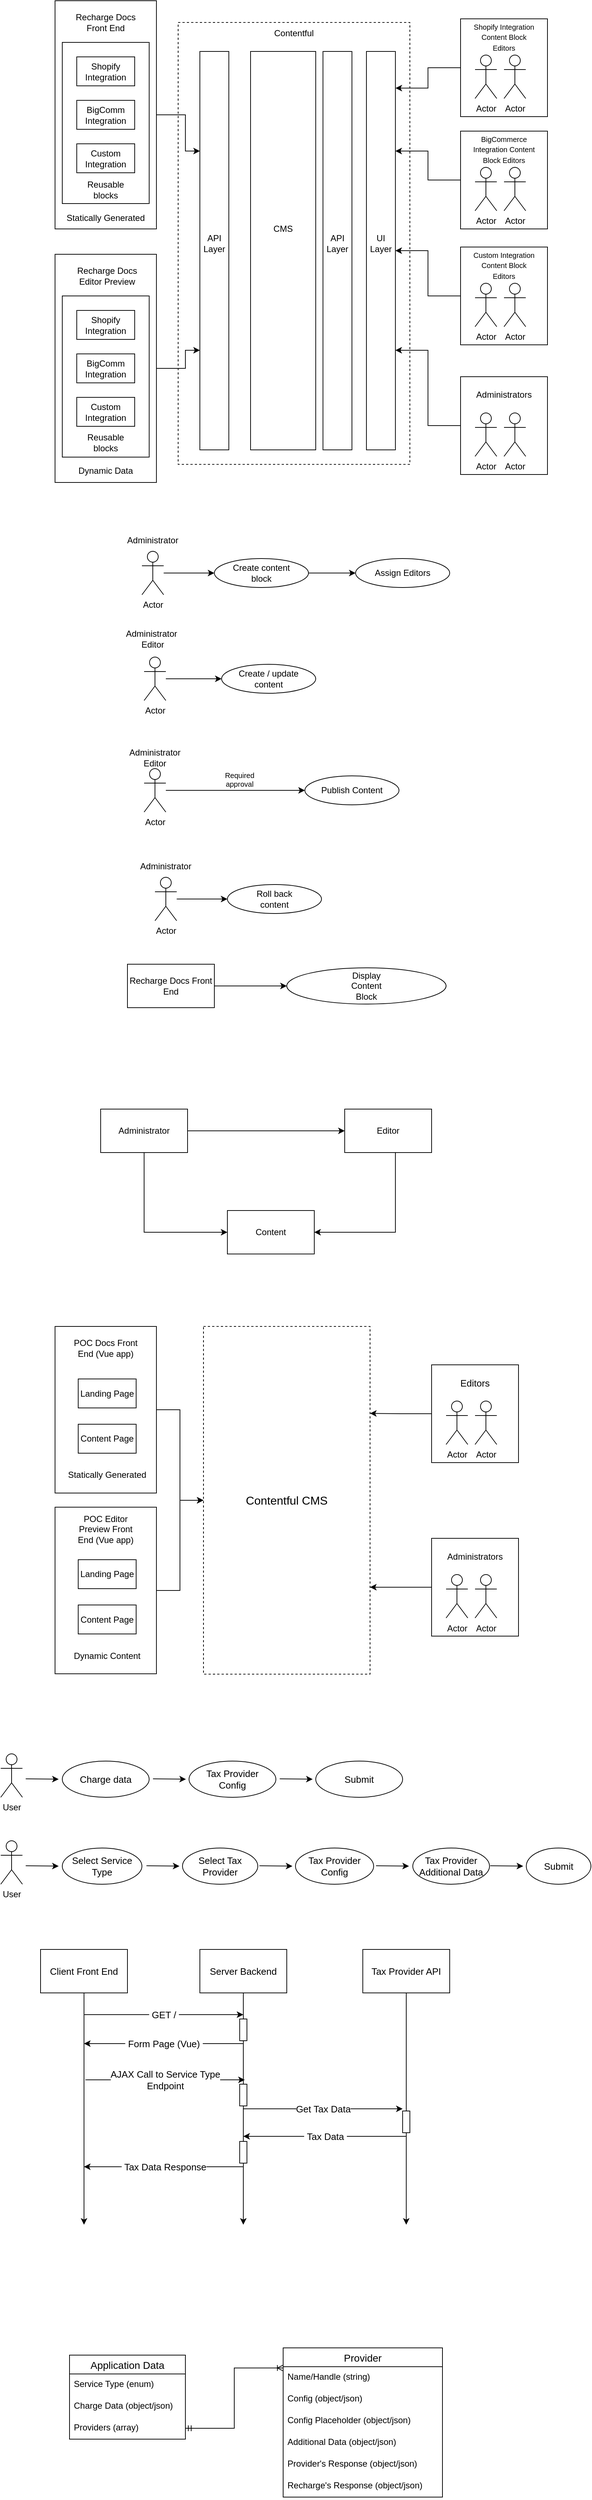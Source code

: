 <mxfile version="15.9.5" type="github">
  <diagram id="McnBqX_8OXEuc_d459IT" name="Page-1">
    <mxGraphModel dx="1232" dy="958" grid="1" gridSize="10" guides="1" tooltips="1" connect="1" arrows="1" fold="1" page="1" pageScale="1" pageWidth="850" pageHeight="1100" math="0" shadow="0">
      <root>
        <mxCell id="0" />
        <mxCell id="1" parent="0" />
        <mxCell id="9h9Ux4YRKQZeNhD9gGjw-2" value="" style="rounded=0;whiteSpace=wrap;html=1;dashed=1;" vertex="1" parent="1">
          <mxGeometry x="260" y="120" width="320" height="610" as="geometry" />
        </mxCell>
        <mxCell id="wLzdfKrcWUK0gIP68M67-1" value="" style="rounded=0;whiteSpace=wrap;html=1;direction=south;" parent="1" vertex="1">
          <mxGeometry x="360" y="160" width="90" height="550" as="geometry" />
        </mxCell>
        <mxCell id="wLzdfKrcWUK0gIP68M67-2" value="CMS" style="text;html=1;strokeColor=none;fillColor=none;align=center;verticalAlign=middle;whiteSpace=wrap;rounded=0;" parent="1" vertex="1">
          <mxGeometry x="375" y="390" width="60" height="30" as="geometry" />
        </mxCell>
        <mxCell id="wLzdfKrcWUK0gIP68M67-4" value="" style="rounded=0;whiteSpace=wrap;html=1;direction=south;" parent="1" vertex="1">
          <mxGeometry x="460" y="160" width="40" height="550" as="geometry" />
        </mxCell>
        <mxCell id="wLzdfKrcWUK0gIP68M67-5" value="" style="rounded=0;whiteSpace=wrap;html=1;direction=south;" parent="1" vertex="1">
          <mxGeometry x="520" y="160" width="40" height="550" as="geometry" />
        </mxCell>
        <mxCell id="wLzdfKrcWUK0gIP68M67-6" value="API&lt;br&gt;Layer" style="text;html=1;strokeColor=none;fillColor=none;align=center;verticalAlign=middle;whiteSpace=wrap;rounded=0;" parent="1" vertex="1">
          <mxGeometry x="450" y="410" width="60" height="30" as="geometry" />
        </mxCell>
        <mxCell id="wLzdfKrcWUK0gIP68M67-7" value="UI&lt;br&gt;Layer" style="text;html=1;strokeColor=none;fillColor=none;align=center;verticalAlign=middle;whiteSpace=wrap;rounded=0;" parent="1" vertex="1">
          <mxGeometry x="510" y="410" width="60" height="30" as="geometry" />
        </mxCell>
        <mxCell id="wLzdfKrcWUK0gIP68M67-63" style="edgeStyle=orthogonalEdgeStyle;rounded=0;orthogonalLoop=1;jettySize=auto;html=1;exitX=0;exitY=0.5;exitDx=0;exitDy=0;entryX=0.092;entryY=-0.005;entryDx=0;entryDy=0;entryPerimeter=0;" parent="1" source="wLzdfKrcWUK0gIP68M67-10" target="wLzdfKrcWUK0gIP68M67-5" edge="1">
          <mxGeometry relative="1" as="geometry">
            <mxPoint x="570" y="210" as="targetPoint" />
          </mxGeometry>
        </mxCell>
        <mxCell id="wLzdfKrcWUK0gIP68M67-10" value="" style="rounded=0;whiteSpace=wrap;html=1;" parent="1" vertex="1">
          <mxGeometry x="650" y="115" width="120" height="135" as="geometry" />
        </mxCell>
        <mxCell id="wLzdfKrcWUK0gIP68M67-11" value="&lt;font style=&quot;font-size: 10px&quot;&gt;Shopify Integration Content Block Editors&lt;/font&gt;" style="text;html=1;strokeColor=none;fillColor=none;align=center;verticalAlign=middle;whiteSpace=wrap;rounded=0;" parent="1" vertex="1">
          <mxGeometry x="665" y="125" width="90" height="30" as="geometry" />
        </mxCell>
        <mxCell id="wLzdfKrcWUK0gIP68M67-12" value="Actor" style="shape=umlActor;verticalLabelPosition=bottom;verticalAlign=top;html=1;outlineConnect=0;" parent="1" vertex="1">
          <mxGeometry x="670" y="165" width="30" height="60" as="geometry" />
        </mxCell>
        <mxCell id="wLzdfKrcWUK0gIP68M67-13" value="Actor" style="shape=umlActor;verticalLabelPosition=bottom;verticalAlign=top;html=1;outlineConnect=0;" parent="1" vertex="1">
          <mxGeometry x="710" y="165" width="30" height="60" as="geometry" />
        </mxCell>
        <mxCell id="wLzdfKrcWUK0gIP68M67-27" value="" style="rounded=0;whiteSpace=wrap;html=1;direction=south;" parent="1" vertex="1">
          <mxGeometry x="290" y="160" width="40" height="550" as="geometry" />
        </mxCell>
        <mxCell id="wLzdfKrcWUK0gIP68M67-28" value="API&lt;br&gt;Layer" style="text;html=1;strokeColor=none;fillColor=none;align=center;verticalAlign=middle;whiteSpace=wrap;rounded=0;" parent="1" vertex="1">
          <mxGeometry x="280" y="410" width="60" height="30" as="geometry" />
        </mxCell>
        <mxCell id="9h9Ux4YRKQZeNhD9gGjw-40" style="edgeStyle=orthogonalEdgeStyle;rounded=0;orthogonalLoop=1;jettySize=auto;html=1;entryX=0.25;entryY=1;entryDx=0;entryDy=0;" edge="1" parent="1" source="wLzdfKrcWUK0gIP68M67-29" target="wLzdfKrcWUK0gIP68M67-27">
          <mxGeometry relative="1" as="geometry">
            <Array as="points">
              <mxPoint x="270" y="248" />
              <mxPoint x="270" y="298" />
            </Array>
          </mxGeometry>
        </mxCell>
        <mxCell id="wLzdfKrcWUK0gIP68M67-29" value="" style="rounded=0;whiteSpace=wrap;html=1;" parent="1" vertex="1">
          <mxGeometry x="90" y="90" width="140" height="315" as="geometry" />
        </mxCell>
        <mxCell id="wLzdfKrcWUK0gIP68M67-41" value="Recharge Docs Front End" style="text;html=1;strokeColor=none;fillColor=none;align=center;verticalAlign=middle;whiteSpace=wrap;rounded=0;" parent="1" vertex="1">
          <mxGeometry x="110" y="105" width="100" height="30" as="geometry" />
        </mxCell>
        <mxCell id="wLzdfKrcWUK0gIP68M67-64" style="edgeStyle=orthogonalEdgeStyle;rounded=0;orthogonalLoop=1;jettySize=auto;html=1;exitX=0;exitY=0.5;exitDx=0;exitDy=0;entryX=0.25;entryY=0;entryDx=0;entryDy=0;" parent="1" source="wLzdfKrcWUK0gIP68M67-51" target="wLzdfKrcWUK0gIP68M67-5" edge="1">
          <mxGeometry relative="1" as="geometry" />
        </mxCell>
        <mxCell id="wLzdfKrcWUK0gIP68M67-51" value="" style="rounded=0;whiteSpace=wrap;html=1;" parent="1" vertex="1">
          <mxGeometry x="650" y="270" width="120" height="135" as="geometry" />
        </mxCell>
        <mxCell id="wLzdfKrcWUK0gIP68M67-52" value="&lt;font style=&quot;font-size: 10px&quot;&gt;BigCommerce Integration Content Block Editors&lt;/font&gt;" style="text;html=1;strokeColor=none;fillColor=none;align=center;verticalAlign=middle;whiteSpace=wrap;rounded=0;" parent="1" vertex="1">
          <mxGeometry x="665" y="280" width="90" height="30" as="geometry" />
        </mxCell>
        <mxCell id="wLzdfKrcWUK0gIP68M67-53" value="Actor" style="shape=umlActor;verticalLabelPosition=bottom;verticalAlign=top;html=1;outlineConnect=0;" parent="1" vertex="1">
          <mxGeometry x="670" y="320" width="30" height="60" as="geometry" />
        </mxCell>
        <mxCell id="wLzdfKrcWUK0gIP68M67-54" value="Actor" style="shape=umlActor;verticalLabelPosition=bottom;verticalAlign=top;html=1;outlineConnect=0;" parent="1" vertex="1">
          <mxGeometry x="710" y="320" width="30" height="60" as="geometry" />
        </mxCell>
        <mxCell id="wLzdfKrcWUK0gIP68M67-66" style="edgeStyle=orthogonalEdgeStyle;rounded=0;orthogonalLoop=1;jettySize=auto;html=1;" parent="1" source="wLzdfKrcWUK0gIP68M67-55" target="wLzdfKrcWUK0gIP68M67-5" edge="1">
          <mxGeometry relative="1" as="geometry" />
        </mxCell>
        <mxCell id="wLzdfKrcWUK0gIP68M67-55" value="" style="rounded=0;whiteSpace=wrap;html=1;" parent="1" vertex="1">
          <mxGeometry x="650" y="430" width="120" height="135" as="geometry" />
        </mxCell>
        <mxCell id="wLzdfKrcWUK0gIP68M67-56" value="&lt;font style=&quot;font-size: 10px&quot;&gt;Custom Integration Content Block Editors&lt;/font&gt;" style="text;html=1;strokeColor=none;fillColor=none;align=center;verticalAlign=middle;whiteSpace=wrap;rounded=0;" parent="1" vertex="1">
          <mxGeometry x="665" y="440" width="90" height="30" as="geometry" />
        </mxCell>
        <mxCell id="wLzdfKrcWUK0gIP68M67-57" value="Actor" style="shape=umlActor;verticalLabelPosition=bottom;verticalAlign=top;html=1;outlineConnect=0;" parent="1" vertex="1">
          <mxGeometry x="670" y="480" width="30" height="60" as="geometry" />
        </mxCell>
        <mxCell id="wLzdfKrcWUK0gIP68M67-58" value="Actor" style="shape=umlActor;verticalLabelPosition=bottom;verticalAlign=top;html=1;outlineConnect=0;" parent="1" vertex="1">
          <mxGeometry x="710" y="480" width="30" height="60" as="geometry" />
        </mxCell>
        <mxCell id="wLzdfKrcWUK0gIP68M67-67" style="edgeStyle=orthogonalEdgeStyle;rounded=0;orthogonalLoop=1;jettySize=auto;html=1;entryX=0.75;entryY=0;entryDx=0;entryDy=0;" parent="1" source="wLzdfKrcWUK0gIP68M67-59" target="wLzdfKrcWUK0gIP68M67-5" edge="1">
          <mxGeometry relative="1" as="geometry" />
        </mxCell>
        <mxCell id="wLzdfKrcWUK0gIP68M67-59" value="" style="rounded=0;whiteSpace=wrap;html=1;" parent="1" vertex="1">
          <mxGeometry x="650" y="609" width="120" height="135" as="geometry" />
        </mxCell>
        <mxCell id="wLzdfKrcWUK0gIP68M67-60" value="Administrators" style="text;html=1;strokeColor=none;fillColor=none;align=center;verticalAlign=middle;whiteSpace=wrap;rounded=0;" parent="1" vertex="1">
          <mxGeometry x="665" y="619" width="90" height="30" as="geometry" />
        </mxCell>
        <mxCell id="wLzdfKrcWUK0gIP68M67-61" value="Actor" style="shape=umlActor;verticalLabelPosition=bottom;verticalAlign=top;html=1;outlineConnect=0;" parent="1" vertex="1">
          <mxGeometry x="670" y="659" width="30" height="60" as="geometry" />
        </mxCell>
        <mxCell id="wLzdfKrcWUK0gIP68M67-62" value="Actor" style="shape=umlActor;verticalLabelPosition=bottom;verticalAlign=top;html=1;outlineConnect=0;" parent="1" vertex="1">
          <mxGeometry x="710" y="659" width="30" height="60" as="geometry" />
        </mxCell>
        <mxCell id="wLzdfKrcWUK0gIP68M67-79" value="" style="rounded=0;whiteSpace=wrap;html=1;" parent="1" vertex="1">
          <mxGeometry x="100" y="147.5" width="120" height="222.5" as="geometry" />
        </mxCell>
        <mxCell id="wLzdfKrcWUK0gIP68M67-80" value="Reusable blocks" style="text;html=1;strokeColor=none;fillColor=none;align=center;verticalAlign=middle;whiteSpace=wrap;rounded=0;" parent="1" vertex="1">
          <mxGeometry x="130" y="336" width="60" height="30" as="geometry" />
        </mxCell>
        <mxCell id="wLzdfKrcWUK0gIP68M67-81" value="" style="rounded=0;whiteSpace=wrap;html=1;" parent="1" vertex="1">
          <mxGeometry x="120" y="287.5" width="80" height="40" as="geometry" />
        </mxCell>
        <mxCell id="wLzdfKrcWUK0gIP68M67-82" value="Custom&lt;br&gt;Integration" style="text;html=1;strokeColor=none;fillColor=none;align=center;verticalAlign=middle;whiteSpace=wrap;rounded=0;" parent="1" vertex="1">
          <mxGeometry x="130" y="292.5" width="60" height="30" as="geometry" />
        </mxCell>
        <mxCell id="wLzdfKrcWUK0gIP68M67-83" value="" style="rounded=0;whiteSpace=wrap;html=1;" parent="1" vertex="1">
          <mxGeometry x="120" y="227.5" width="80" height="40" as="geometry" />
        </mxCell>
        <mxCell id="wLzdfKrcWUK0gIP68M67-84" value="BigComm&lt;br&gt;Integration" style="text;html=1;strokeColor=none;fillColor=none;align=center;verticalAlign=middle;whiteSpace=wrap;rounded=0;" parent="1" vertex="1">
          <mxGeometry x="130" y="232.5" width="60" height="30" as="geometry" />
        </mxCell>
        <mxCell id="wLzdfKrcWUK0gIP68M67-85" value="" style="rounded=0;whiteSpace=wrap;html=1;" parent="1" vertex="1">
          <mxGeometry x="120" y="167.5" width="80" height="40" as="geometry" />
        </mxCell>
        <mxCell id="wLzdfKrcWUK0gIP68M67-86" value="Shopify Integration" style="text;html=1;strokeColor=none;fillColor=none;align=center;verticalAlign=middle;whiteSpace=wrap;rounded=0;" parent="1" vertex="1">
          <mxGeometry x="130" y="172.5" width="60" height="30" as="geometry" />
        </mxCell>
        <mxCell id="wLzdfKrcWUK0gIP68M67-96" style="edgeStyle=orthogonalEdgeStyle;rounded=0;orthogonalLoop=1;jettySize=auto;html=1;entryX=0;entryY=0.5;entryDx=0;entryDy=0;" parent="1" source="wLzdfKrcWUK0gIP68M67-87" target="wLzdfKrcWUK0gIP68M67-90" edge="1">
          <mxGeometry relative="1" as="geometry">
            <mxPoint x="305" y="880" as="targetPoint" />
          </mxGeometry>
        </mxCell>
        <mxCell id="wLzdfKrcWUK0gIP68M67-87" value="Actor" style="shape=umlActor;verticalLabelPosition=bottom;verticalAlign=top;html=1;outlineConnect=0;" parent="1" vertex="1">
          <mxGeometry x="210" y="850" width="30" height="60" as="geometry" />
        </mxCell>
        <mxCell id="wLzdfKrcWUK0gIP68M67-88" value="Administrator" style="text;html=1;strokeColor=none;fillColor=none;align=center;verticalAlign=middle;whiteSpace=wrap;rounded=0;" parent="1" vertex="1">
          <mxGeometry x="195" y="820" width="60" height="30" as="geometry" />
        </mxCell>
        <mxCell id="wLzdfKrcWUK0gIP68M67-97" style="edgeStyle=orthogonalEdgeStyle;rounded=0;orthogonalLoop=1;jettySize=auto;html=1;entryX=0;entryY=0.5;entryDx=0;entryDy=0;" parent="1" source="wLzdfKrcWUK0gIP68M67-90" target="wLzdfKrcWUK0gIP68M67-91" edge="1">
          <mxGeometry relative="1" as="geometry" />
        </mxCell>
        <mxCell id="wLzdfKrcWUK0gIP68M67-90" value="" style="ellipse;whiteSpace=wrap;html=1;" parent="1" vertex="1">
          <mxGeometry x="310" y="860" width="130" height="40" as="geometry" />
        </mxCell>
        <mxCell id="wLzdfKrcWUK0gIP68M67-91" value="" style="ellipse;whiteSpace=wrap;html=1;" parent="1" vertex="1">
          <mxGeometry x="505" y="860" width="130" height="40" as="geometry" />
        </mxCell>
        <mxCell id="wLzdfKrcWUK0gIP68M67-92" value="Create content block" style="text;html=1;strokeColor=none;fillColor=none;align=center;verticalAlign=middle;whiteSpace=wrap;rounded=0;" parent="1" vertex="1">
          <mxGeometry x="330" y="865" width="90" height="30" as="geometry" />
        </mxCell>
        <mxCell id="wLzdfKrcWUK0gIP68M67-94" value="Assign Editors" style="text;html=1;strokeColor=none;fillColor=none;align=center;verticalAlign=middle;whiteSpace=wrap;rounded=0;" parent="1" vertex="1">
          <mxGeometry x="525" y="865" width="90" height="30" as="geometry" />
        </mxCell>
        <mxCell id="wLzdfKrcWUK0gIP68M67-98" style="edgeStyle=orthogonalEdgeStyle;rounded=0;orthogonalLoop=1;jettySize=auto;html=1;entryX=0;entryY=0.5;entryDx=0;entryDy=0;" parent="1" source="wLzdfKrcWUK0gIP68M67-99" target="wLzdfKrcWUK0gIP68M67-102" edge="1">
          <mxGeometry relative="1" as="geometry">
            <mxPoint x="308" y="1026" as="targetPoint" />
          </mxGeometry>
        </mxCell>
        <mxCell id="wLzdfKrcWUK0gIP68M67-99" value="Actor" style="shape=umlActor;verticalLabelPosition=bottom;verticalAlign=top;html=1;outlineConnect=0;" parent="1" vertex="1">
          <mxGeometry x="213" y="996" width="30" height="60" as="geometry" />
        </mxCell>
        <mxCell id="wLzdfKrcWUK0gIP68M67-100" value="Administrator&amp;nbsp;&lt;br&gt;Editor" style="text;html=1;strokeColor=none;fillColor=none;align=center;verticalAlign=middle;whiteSpace=wrap;rounded=0;" parent="1" vertex="1">
          <mxGeometry x="195" y="956" width="60" height="30" as="geometry" />
        </mxCell>
        <mxCell id="wLzdfKrcWUK0gIP68M67-102" value="" style="ellipse;whiteSpace=wrap;html=1;" parent="1" vertex="1">
          <mxGeometry x="320" y="1006" width="130" height="40" as="geometry" />
        </mxCell>
        <mxCell id="wLzdfKrcWUK0gIP68M67-104" value="Create / update content" style="text;html=1;strokeColor=none;fillColor=none;align=center;verticalAlign=middle;whiteSpace=wrap;rounded=0;" parent="1" vertex="1">
          <mxGeometry x="340" y="1011" width="90" height="30" as="geometry" />
        </mxCell>
        <mxCell id="wLzdfKrcWUK0gIP68M67-106" style="edgeStyle=orthogonalEdgeStyle;rounded=0;orthogonalLoop=1;jettySize=auto;html=1;entryX=0;entryY=0.5;entryDx=0;entryDy=0;" parent="1" source="wLzdfKrcWUK0gIP68M67-107" target="wLzdfKrcWUK0gIP68M67-110" edge="1">
          <mxGeometry relative="1" as="geometry">
            <mxPoint x="308" y="1180" as="targetPoint" />
          </mxGeometry>
        </mxCell>
        <mxCell id="wLzdfKrcWUK0gIP68M67-107" value="Actor" style="shape=umlActor;verticalLabelPosition=bottom;verticalAlign=top;html=1;outlineConnect=0;" parent="1" vertex="1">
          <mxGeometry x="213" y="1150" width="30" height="60" as="geometry" />
        </mxCell>
        <mxCell id="wLzdfKrcWUK0gIP68M67-108" value="Administrator&lt;br&gt;Editor" style="text;html=1;strokeColor=none;fillColor=none;align=center;verticalAlign=middle;whiteSpace=wrap;rounded=0;" parent="1" vertex="1">
          <mxGeometry x="198" y="1120" width="60" height="30" as="geometry" />
        </mxCell>
        <mxCell id="wLzdfKrcWUK0gIP68M67-110" value="" style="ellipse;whiteSpace=wrap;html=1;" parent="1" vertex="1">
          <mxGeometry x="435" y="1160" width="130" height="40" as="geometry" />
        </mxCell>
        <mxCell id="wLzdfKrcWUK0gIP68M67-112" value="Publish Content" style="text;html=1;strokeColor=none;fillColor=none;align=center;verticalAlign=middle;whiteSpace=wrap;rounded=0;" parent="1" vertex="1">
          <mxGeometry x="455" y="1165" width="90" height="30" as="geometry" />
        </mxCell>
        <mxCell id="wLzdfKrcWUK0gIP68M67-114" style="edgeStyle=orthogonalEdgeStyle;rounded=0;orthogonalLoop=1;jettySize=auto;html=1;entryX=0;entryY=0.5;entryDx=0;entryDy=0;" parent="1" source="wLzdfKrcWUK0gIP68M67-115" target="wLzdfKrcWUK0gIP68M67-118" edge="1">
          <mxGeometry relative="1" as="geometry">
            <mxPoint x="323" y="1330" as="targetPoint" />
          </mxGeometry>
        </mxCell>
        <mxCell id="wLzdfKrcWUK0gIP68M67-115" value="Actor" style="shape=umlActor;verticalLabelPosition=bottom;verticalAlign=top;html=1;outlineConnect=0;" parent="1" vertex="1">
          <mxGeometry x="228" y="1300" width="30" height="60" as="geometry" />
        </mxCell>
        <mxCell id="wLzdfKrcWUK0gIP68M67-116" value="Administrator" style="text;html=1;strokeColor=none;fillColor=none;align=center;verticalAlign=middle;whiteSpace=wrap;rounded=0;" parent="1" vertex="1">
          <mxGeometry x="213" y="1270" width="60" height="30" as="geometry" />
        </mxCell>
        <mxCell id="wLzdfKrcWUK0gIP68M67-118" value="" style="ellipse;whiteSpace=wrap;html=1;" parent="1" vertex="1">
          <mxGeometry x="328" y="1310" width="130" height="40" as="geometry" />
        </mxCell>
        <mxCell id="wLzdfKrcWUK0gIP68M67-120" value="Roll back content" style="text;html=1;strokeColor=none;fillColor=none;align=center;verticalAlign=middle;whiteSpace=wrap;rounded=0;" parent="1" vertex="1">
          <mxGeometry x="348" y="1315" width="90" height="30" as="geometry" />
        </mxCell>
        <mxCell id="wLzdfKrcWUK0gIP68M67-122" value="Required approval" style="text;html=1;strokeColor=none;fillColor=none;align=center;verticalAlign=middle;whiteSpace=wrap;rounded=0;fontSize=10;" parent="1" vertex="1">
          <mxGeometry x="315" y="1150" width="60" height="30" as="geometry" />
        </mxCell>
        <mxCell id="wLzdfKrcWUK0gIP68M67-126" style="edgeStyle=orthogonalEdgeStyle;rounded=0;orthogonalLoop=1;jettySize=auto;html=1;fontSize=12;" parent="1" source="wLzdfKrcWUK0gIP68M67-123" target="wLzdfKrcWUK0gIP68M67-124" edge="1">
          <mxGeometry relative="1" as="geometry" />
        </mxCell>
        <mxCell id="wLzdfKrcWUK0gIP68M67-123" value="&lt;font style=&quot;font-size: 12px&quot;&gt;Recharge Docs Front End&lt;/font&gt;" style="rounded=0;whiteSpace=wrap;html=1;fontSize=10;" parent="1" vertex="1">
          <mxGeometry x="190" y="1420" width="120" height="60" as="geometry" />
        </mxCell>
        <mxCell id="wLzdfKrcWUK0gIP68M67-124" value="" style="ellipse;whiteSpace=wrap;html=1;fontSize=12;" parent="1" vertex="1">
          <mxGeometry x="410" y="1425" width="220" height="50" as="geometry" />
        </mxCell>
        <mxCell id="wLzdfKrcWUK0gIP68M67-125" value="Display Content Block" style="text;html=1;strokeColor=none;fillColor=none;align=center;verticalAlign=middle;whiteSpace=wrap;rounded=0;fontSize=12;" parent="1" vertex="1">
          <mxGeometry x="490" y="1435" width="60" height="30" as="geometry" />
        </mxCell>
        <mxCell id="9h9Ux4YRKQZeNhD9gGjw-1" value="Contentful" style="text;html=1;strokeColor=none;fillColor=none;align=center;verticalAlign=middle;whiteSpace=wrap;rounded=0;" vertex="1" parent="1">
          <mxGeometry x="390" y="120" width="60" height="30" as="geometry" />
        </mxCell>
        <mxCell id="9h9Ux4YRKQZeNhD9gGjw-24" style="edgeStyle=orthogonalEdgeStyle;rounded=0;orthogonalLoop=1;jettySize=auto;html=1;entryX=0;entryY=0.5;entryDx=0;entryDy=0;" edge="1" parent="1" source="9h9Ux4YRKQZeNhD9gGjw-20" target="9h9Ux4YRKQZeNhD9gGjw-21">
          <mxGeometry relative="1" as="geometry" />
        </mxCell>
        <mxCell id="9h9Ux4YRKQZeNhD9gGjw-25" style="edgeStyle=orthogonalEdgeStyle;rounded=0;orthogonalLoop=1;jettySize=auto;html=1;entryX=0;entryY=0.5;entryDx=0;entryDy=0;" edge="1" parent="1" source="9h9Ux4YRKQZeNhD9gGjw-20" target="9h9Ux4YRKQZeNhD9gGjw-22">
          <mxGeometry relative="1" as="geometry">
            <Array as="points">
              <mxPoint x="213" y="1790" />
            </Array>
          </mxGeometry>
        </mxCell>
        <mxCell id="9h9Ux4YRKQZeNhD9gGjw-20" value="Administrator" style="rounded=0;whiteSpace=wrap;html=1;" vertex="1" parent="1">
          <mxGeometry x="153" y="1620" width="120" height="60" as="geometry" />
        </mxCell>
        <mxCell id="9h9Ux4YRKQZeNhD9gGjw-26" style="edgeStyle=orthogonalEdgeStyle;rounded=0;orthogonalLoop=1;jettySize=auto;html=1;entryX=1;entryY=0.5;entryDx=0;entryDy=0;" edge="1" parent="1" source="9h9Ux4YRKQZeNhD9gGjw-21" target="9h9Ux4YRKQZeNhD9gGjw-22">
          <mxGeometry relative="1" as="geometry">
            <Array as="points">
              <mxPoint x="560" y="1790" />
            </Array>
          </mxGeometry>
        </mxCell>
        <mxCell id="9h9Ux4YRKQZeNhD9gGjw-21" value="Editor" style="rounded=0;whiteSpace=wrap;html=1;" vertex="1" parent="1">
          <mxGeometry x="490" y="1620" width="120" height="60" as="geometry" />
        </mxCell>
        <mxCell id="9h9Ux4YRKQZeNhD9gGjw-22" value="Content" style="rounded=0;whiteSpace=wrap;html=1;" vertex="1" parent="1">
          <mxGeometry x="328" y="1760" width="120" height="60" as="geometry" />
        </mxCell>
        <mxCell id="9h9Ux4YRKQZeNhD9gGjw-41" style="edgeStyle=orthogonalEdgeStyle;rounded=0;orthogonalLoop=1;jettySize=auto;html=1;entryX=0.75;entryY=1;entryDx=0;entryDy=0;" edge="1" parent="1" source="9h9Ux4YRKQZeNhD9gGjw-27" target="wLzdfKrcWUK0gIP68M67-27">
          <mxGeometry relative="1" as="geometry">
            <Array as="points">
              <mxPoint x="270" y="598" />
              <mxPoint x="270" y="573" />
            </Array>
          </mxGeometry>
        </mxCell>
        <mxCell id="9h9Ux4YRKQZeNhD9gGjw-27" value="" style="rounded=0;whiteSpace=wrap;html=1;" vertex="1" parent="1">
          <mxGeometry x="90" y="440" width="140" height="315" as="geometry" />
        </mxCell>
        <mxCell id="9h9Ux4YRKQZeNhD9gGjw-28" value="Recharge Docs Editor Preview" style="text;html=1;strokeColor=none;fillColor=none;align=center;verticalAlign=middle;whiteSpace=wrap;rounded=0;" vertex="1" parent="1">
          <mxGeometry x="112" y="455" width="100" height="30" as="geometry" />
        </mxCell>
        <mxCell id="9h9Ux4YRKQZeNhD9gGjw-29" value="" style="rounded=0;whiteSpace=wrap;html=1;" vertex="1" parent="1">
          <mxGeometry x="100" y="497.5" width="120" height="222.5" as="geometry" />
        </mxCell>
        <mxCell id="9h9Ux4YRKQZeNhD9gGjw-30" value="Reusable blocks" style="text;html=1;strokeColor=none;fillColor=none;align=center;verticalAlign=middle;whiteSpace=wrap;rounded=0;" vertex="1" parent="1">
          <mxGeometry x="130" y="684.5" width="60" height="30" as="geometry" />
        </mxCell>
        <mxCell id="9h9Ux4YRKQZeNhD9gGjw-31" value="" style="rounded=0;whiteSpace=wrap;html=1;" vertex="1" parent="1">
          <mxGeometry x="120" y="637.5" width="80" height="40" as="geometry" />
        </mxCell>
        <mxCell id="9h9Ux4YRKQZeNhD9gGjw-32" value="Custom&lt;br&gt;Integration" style="text;html=1;strokeColor=none;fillColor=none;align=center;verticalAlign=middle;whiteSpace=wrap;rounded=0;" vertex="1" parent="1">
          <mxGeometry x="130" y="642.5" width="60" height="30" as="geometry" />
        </mxCell>
        <mxCell id="9h9Ux4YRKQZeNhD9gGjw-33" value="" style="rounded=0;whiteSpace=wrap;html=1;" vertex="1" parent="1">
          <mxGeometry x="120" y="577.5" width="80" height="40" as="geometry" />
        </mxCell>
        <mxCell id="9h9Ux4YRKQZeNhD9gGjw-34" value="BigComm&lt;br&gt;Integration" style="text;html=1;strokeColor=none;fillColor=none;align=center;verticalAlign=middle;whiteSpace=wrap;rounded=0;" vertex="1" parent="1">
          <mxGeometry x="130" y="582.5" width="60" height="30" as="geometry" />
        </mxCell>
        <mxCell id="9h9Ux4YRKQZeNhD9gGjw-35" value="" style="rounded=0;whiteSpace=wrap;html=1;" vertex="1" parent="1">
          <mxGeometry x="120" y="517.5" width="80" height="40" as="geometry" />
        </mxCell>
        <mxCell id="9h9Ux4YRKQZeNhD9gGjw-36" value="Shopify Integration" style="text;html=1;strokeColor=none;fillColor=none;align=center;verticalAlign=middle;whiteSpace=wrap;rounded=0;" vertex="1" parent="1">
          <mxGeometry x="130" y="522.5" width="60" height="30" as="geometry" />
        </mxCell>
        <mxCell id="9h9Ux4YRKQZeNhD9gGjw-38" value="Statically Generated" style="text;html=1;strokeColor=none;fillColor=none;align=center;verticalAlign=middle;whiteSpace=wrap;rounded=0;" vertex="1" parent="1">
          <mxGeometry x="95" y="375" width="130" height="30" as="geometry" />
        </mxCell>
        <mxCell id="9h9Ux4YRKQZeNhD9gGjw-39" value="Dynamic Data" style="text;html=1;strokeColor=none;fillColor=none;align=center;verticalAlign=middle;whiteSpace=wrap;rounded=0;" vertex="1" parent="1">
          <mxGeometry x="95" y="724" width="130" height="30" as="geometry" />
        </mxCell>
        <mxCell id="9h9Ux4YRKQZeNhD9gGjw-42" value="&lt;font style=&quot;font-size: 16px&quot;&gt;Contentful CMS&lt;/font&gt;" style="rounded=0;whiteSpace=wrap;html=1;dashed=1;" vertex="1" parent="1">
          <mxGeometry x="295" y="1920" width="230" height="480" as="geometry" />
        </mxCell>
        <mxCell id="9h9Ux4YRKQZeNhD9gGjw-109" style="edgeStyle=orthogonalEdgeStyle;rounded=0;orthogonalLoop=1;jettySize=auto;html=1;entryX=1;entryY=0.25;entryDx=0;entryDy=0;fontSize=16;" edge="1" parent="1" source="9h9Ux4YRKQZeNhD9gGjw-50" target="9h9Ux4YRKQZeNhD9gGjw-42">
          <mxGeometry relative="1" as="geometry" />
        </mxCell>
        <mxCell id="9h9Ux4YRKQZeNhD9gGjw-50" value="" style="rounded=0;whiteSpace=wrap;html=1;" vertex="1" parent="1">
          <mxGeometry x="610" y="1973" width="120" height="135" as="geometry" />
        </mxCell>
        <mxCell id="9h9Ux4YRKQZeNhD9gGjw-51" value="&lt;font style=&quot;font-size: 13px&quot;&gt;Editors&lt;/font&gt;" style="text;html=1;strokeColor=none;fillColor=none;align=center;verticalAlign=middle;whiteSpace=wrap;rounded=0;" vertex="1" parent="1">
          <mxGeometry x="625" y="1983" width="90" height="30" as="geometry" />
        </mxCell>
        <mxCell id="9h9Ux4YRKQZeNhD9gGjw-52" value="Actor" style="shape=umlActor;verticalLabelPosition=bottom;verticalAlign=top;html=1;outlineConnect=0;" vertex="1" parent="1">
          <mxGeometry x="630" y="2023" width="30" height="60" as="geometry" />
        </mxCell>
        <mxCell id="9h9Ux4YRKQZeNhD9gGjw-53" value="Actor" style="shape=umlActor;verticalLabelPosition=bottom;verticalAlign=top;html=1;outlineConnect=0;" vertex="1" parent="1">
          <mxGeometry x="670" y="2023" width="30" height="60" as="geometry" />
        </mxCell>
        <mxCell id="9h9Ux4YRKQZeNhD9gGjw-108" style="edgeStyle=orthogonalEdgeStyle;rounded=0;orthogonalLoop=1;jettySize=auto;html=1;entryX=0;entryY=0.5;entryDx=0;entryDy=0;fontSize=16;" edge="1" parent="1" source="9h9Ux4YRKQZeNhD9gGjw-57" target="9h9Ux4YRKQZeNhD9gGjw-42">
          <mxGeometry relative="1" as="geometry" />
        </mxCell>
        <mxCell id="9h9Ux4YRKQZeNhD9gGjw-57" value="" style="rounded=0;whiteSpace=wrap;html=1;" vertex="1" parent="1">
          <mxGeometry x="90" y="1920" width="140" height="230" as="geometry" />
        </mxCell>
        <mxCell id="9h9Ux4YRKQZeNhD9gGjw-58" value="POC Docs Front End (Vue app)" style="text;html=1;strokeColor=none;fillColor=none;align=center;verticalAlign=middle;whiteSpace=wrap;rounded=0;" vertex="1" parent="1">
          <mxGeometry x="110" y="1935" width="100" height="30" as="geometry" />
        </mxCell>
        <mxCell id="9h9Ux4YRKQZeNhD9gGjw-110" style="edgeStyle=orthogonalEdgeStyle;rounded=0;orthogonalLoop=1;jettySize=auto;html=1;entryX=1;entryY=0.75;entryDx=0;entryDy=0;fontSize=16;" edge="1" parent="1" source="9h9Ux4YRKQZeNhD9gGjw-70" target="9h9Ux4YRKQZeNhD9gGjw-42">
          <mxGeometry relative="1" as="geometry" />
        </mxCell>
        <mxCell id="9h9Ux4YRKQZeNhD9gGjw-70" value="" style="rounded=0;whiteSpace=wrap;html=1;" vertex="1" parent="1">
          <mxGeometry x="610" y="2212.5" width="120" height="135" as="geometry" />
        </mxCell>
        <mxCell id="9h9Ux4YRKQZeNhD9gGjw-71" value="Administrators" style="text;html=1;strokeColor=none;fillColor=none;align=center;verticalAlign=middle;whiteSpace=wrap;rounded=0;" vertex="1" parent="1">
          <mxGeometry x="625" y="2222.5" width="90" height="30" as="geometry" />
        </mxCell>
        <mxCell id="9h9Ux4YRKQZeNhD9gGjw-72" value="Actor" style="shape=umlActor;verticalLabelPosition=bottom;verticalAlign=top;html=1;outlineConnect=0;" vertex="1" parent="1">
          <mxGeometry x="630" y="2262.5" width="30" height="60" as="geometry" />
        </mxCell>
        <mxCell id="9h9Ux4YRKQZeNhD9gGjw-73" value="Actor" style="shape=umlActor;verticalLabelPosition=bottom;verticalAlign=top;html=1;outlineConnect=0;" vertex="1" parent="1">
          <mxGeometry x="670" y="2262.5" width="30" height="60" as="geometry" />
        </mxCell>
        <mxCell id="9h9Ux4YRKQZeNhD9gGjw-76" value="Landing Page" style="rounded=0;whiteSpace=wrap;html=1;" vertex="1" parent="1">
          <mxGeometry x="122" y="1992.5" width="80" height="40" as="geometry" />
        </mxCell>
        <mxCell id="9h9Ux4YRKQZeNhD9gGjw-94" value="Statically Generated" style="text;html=1;strokeColor=none;fillColor=none;align=center;verticalAlign=middle;whiteSpace=wrap;rounded=0;" vertex="1" parent="1">
          <mxGeometry x="97" y="2110" width="130" height="30" as="geometry" />
        </mxCell>
        <mxCell id="9h9Ux4YRKQZeNhD9gGjw-96" style="edgeStyle=orthogonalEdgeStyle;rounded=0;orthogonalLoop=1;jettySize=auto;html=1;exitX=0.5;exitY=1;exitDx=0;exitDy=0;" edge="1" parent="1" source="9h9Ux4YRKQZeNhD9gGjw-57" target="9h9Ux4YRKQZeNhD9gGjw-57">
          <mxGeometry relative="1" as="geometry" />
        </mxCell>
        <mxCell id="9h9Ux4YRKQZeNhD9gGjw-98" value="Content Page" style="rounded=0;whiteSpace=wrap;html=1;" vertex="1" parent="1">
          <mxGeometry x="122" y="2055" width="80" height="40" as="geometry" />
        </mxCell>
        <mxCell id="9h9Ux4YRKQZeNhD9gGjw-107" style="edgeStyle=orthogonalEdgeStyle;rounded=0;orthogonalLoop=1;jettySize=auto;html=1;fontSize=16;" edge="1" parent="1" source="9h9Ux4YRKQZeNhD9gGjw-99" target="9h9Ux4YRKQZeNhD9gGjw-42">
          <mxGeometry relative="1" as="geometry" />
        </mxCell>
        <mxCell id="9h9Ux4YRKQZeNhD9gGjw-99" value="" style="rounded=0;whiteSpace=wrap;html=1;" vertex="1" parent="1">
          <mxGeometry x="90" y="2169.5" width="140" height="230" as="geometry" />
        </mxCell>
        <mxCell id="9h9Ux4YRKQZeNhD9gGjw-100" value="POC Editor Preview Front End (Vue app)" style="text;html=1;strokeColor=none;fillColor=none;align=center;verticalAlign=middle;whiteSpace=wrap;rounded=0;" vertex="1" parent="1">
          <mxGeometry x="110" y="2184.5" width="100" height="30" as="geometry" />
        </mxCell>
        <mxCell id="9h9Ux4YRKQZeNhD9gGjw-101" value="Landing Page" style="rounded=0;whiteSpace=wrap;html=1;" vertex="1" parent="1">
          <mxGeometry x="122" y="2242" width="80" height="40" as="geometry" />
        </mxCell>
        <mxCell id="9h9Ux4YRKQZeNhD9gGjw-102" value="Dynamic Content" style="text;html=1;strokeColor=none;fillColor=none;align=center;verticalAlign=middle;whiteSpace=wrap;rounded=0;" vertex="1" parent="1">
          <mxGeometry x="97" y="2359.5" width="130" height="30" as="geometry" />
        </mxCell>
        <mxCell id="9h9Ux4YRKQZeNhD9gGjw-103" style="edgeStyle=orthogonalEdgeStyle;rounded=0;orthogonalLoop=1;jettySize=auto;html=1;exitX=0.5;exitY=1;exitDx=0;exitDy=0;" edge="1" parent="1" source="9h9Ux4YRKQZeNhD9gGjw-99" target="9h9Ux4YRKQZeNhD9gGjw-99">
          <mxGeometry relative="1" as="geometry" />
        </mxCell>
        <mxCell id="9h9Ux4YRKQZeNhD9gGjw-104" value="Content Page" style="rounded=0;whiteSpace=wrap;html=1;" vertex="1" parent="1">
          <mxGeometry x="122" y="2304.5" width="80" height="40" as="geometry" />
        </mxCell>
        <mxCell id="9h9Ux4YRKQZeNhD9gGjw-111" value="User" style="shape=umlActor;verticalLabelPosition=bottom;verticalAlign=top;html=1;outlineConnect=0;" vertex="1" parent="1">
          <mxGeometry x="15" y="2510" width="30" height="60" as="geometry" />
        </mxCell>
        <mxCell id="9h9Ux4YRKQZeNhD9gGjw-114" value="Charge data" style="ellipse;whiteSpace=wrap;html=1;fontSize=13;" vertex="1" parent="1">
          <mxGeometry x="100" y="2520" width="120" height="50" as="geometry" />
        </mxCell>
        <mxCell id="9h9Ux4YRKQZeNhD9gGjw-115" value="Tax Provider &lt;br&gt;Config" style="ellipse;whiteSpace=wrap;html=1;fontSize=13;" vertex="1" parent="1">
          <mxGeometry x="275" y="2520" width="120" height="50" as="geometry" />
        </mxCell>
        <mxCell id="9h9Ux4YRKQZeNhD9gGjw-116" value="Submit" style="ellipse;whiteSpace=wrap;html=1;fontSize=13;" vertex="1" parent="1">
          <mxGeometry x="450" y="2520" width="120" height="50" as="geometry" />
        </mxCell>
        <mxCell id="9h9Ux4YRKQZeNhD9gGjw-120" value="" style="endArrow=classic;html=1;rounded=0;fontSize=13;" edge="1" parent="1">
          <mxGeometry width="50" height="50" relative="1" as="geometry">
            <mxPoint x="49.5" y="2544.5" as="sourcePoint" />
            <mxPoint x="95" y="2545" as="targetPoint" />
          </mxGeometry>
        </mxCell>
        <mxCell id="9h9Ux4YRKQZeNhD9gGjw-121" value="" style="endArrow=classic;html=1;rounded=0;fontSize=13;" edge="1" parent="1">
          <mxGeometry width="50" height="50" relative="1" as="geometry">
            <mxPoint x="225.25" y="2544.5" as="sourcePoint" />
            <mxPoint x="270.75" y="2545" as="targetPoint" />
          </mxGeometry>
        </mxCell>
        <mxCell id="9h9Ux4YRKQZeNhD9gGjw-122" value="" style="endArrow=classic;html=1;rounded=0;fontSize=13;" edge="1" parent="1">
          <mxGeometry width="50" height="50" relative="1" as="geometry">
            <mxPoint x="400.25" y="2544.5" as="sourcePoint" />
            <mxPoint x="445.75" y="2545" as="targetPoint" />
          </mxGeometry>
        </mxCell>
        <mxCell id="9h9Ux4YRKQZeNhD9gGjw-123" value="User" style="shape=umlActor;verticalLabelPosition=bottom;verticalAlign=top;html=1;outlineConnect=0;" vertex="1" parent="1">
          <mxGeometry x="15" y="2630" width="30" height="60" as="geometry" />
        </mxCell>
        <mxCell id="9h9Ux4YRKQZeNhD9gGjw-124" value="Select Service &lt;br&gt;Type" style="ellipse;whiteSpace=wrap;html=1;fontSize=13;" vertex="1" parent="1">
          <mxGeometry x="100" y="2640" width="110" height="50" as="geometry" />
        </mxCell>
        <mxCell id="9h9Ux4YRKQZeNhD9gGjw-125" value="Select Tax &lt;br&gt;Provider" style="ellipse;whiteSpace=wrap;html=1;fontSize=13;" vertex="1" parent="1">
          <mxGeometry x="266" y="2640" width="104" height="50" as="geometry" />
        </mxCell>
        <mxCell id="9h9Ux4YRKQZeNhD9gGjw-126" value="Tax Provider &lt;br&gt;Config" style="ellipse;whiteSpace=wrap;html=1;fontSize=13;" vertex="1" parent="1">
          <mxGeometry x="422" y="2640" width="108" height="50" as="geometry" />
        </mxCell>
        <mxCell id="9h9Ux4YRKQZeNhD9gGjw-127" value="" style="endArrow=classic;html=1;rounded=0;fontSize=13;" edge="1" parent="1">
          <mxGeometry width="50" height="50" relative="1" as="geometry">
            <mxPoint x="49.5" y="2664.5" as="sourcePoint" />
            <mxPoint x="95" y="2665" as="targetPoint" />
          </mxGeometry>
        </mxCell>
        <mxCell id="9h9Ux4YRKQZeNhD9gGjw-128" value="" style="endArrow=classic;html=1;rounded=0;fontSize=13;" edge="1" parent="1">
          <mxGeometry width="50" height="50" relative="1" as="geometry">
            <mxPoint x="216.25" y="2664.5" as="sourcePoint" />
            <mxPoint x="261.75" y="2665" as="targetPoint" />
          </mxGeometry>
        </mxCell>
        <mxCell id="9h9Ux4YRKQZeNhD9gGjw-129" value="" style="endArrow=classic;html=1;rounded=0;fontSize=13;" edge="1" parent="1">
          <mxGeometry width="50" height="50" relative="1" as="geometry">
            <mxPoint x="372.25" y="2664.5" as="sourcePoint" />
            <mxPoint x="417.75" y="2665" as="targetPoint" />
          </mxGeometry>
        </mxCell>
        <mxCell id="9h9Ux4YRKQZeNhD9gGjw-132" value="Tax Provider &lt;br&gt;Additional Data" style="ellipse;whiteSpace=wrap;html=1;fontSize=13;" vertex="1" parent="1">
          <mxGeometry x="584" y="2640" width="106" height="50" as="geometry" />
        </mxCell>
        <mxCell id="9h9Ux4YRKQZeNhD9gGjw-133" value="" style="endArrow=classic;html=1;rounded=0;fontSize=13;" edge="1" parent="1">
          <mxGeometry width="50" height="50" relative="1" as="geometry">
            <mxPoint x="533.25" y="2664.5" as="sourcePoint" />
            <mxPoint x="578.75" y="2665" as="targetPoint" />
          </mxGeometry>
        </mxCell>
        <mxCell id="9h9Ux4YRKQZeNhD9gGjw-134" value="Submit" style="ellipse;whiteSpace=wrap;html=1;fontSize=13;" vertex="1" parent="1">
          <mxGeometry x="740.75" y="2640" width="89.25" height="50" as="geometry" />
        </mxCell>
        <mxCell id="9h9Ux4YRKQZeNhD9gGjw-135" value="" style="endArrow=classic;html=1;rounded=0;fontSize=13;" edge="1" parent="1">
          <mxGeometry width="50" height="50" relative="1" as="geometry">
            <mxPoint x="691" y="2664.5" as="sourcePoint" />
            <mxPoint x="736.5" y="2665" as="targetPoint" />
          </mxGeometry>
        </mxCell>
        <mxCell id="9h9Ux4YRKQZeNhD9gGjw-137" style="edgeStyle=orthogonalEdgeStyle;rounded=0;orthogonalLoop=1;jettySize=auto;html=1;fontSize=13;" edge="1" parent="1" source="9h9Ux4YRKQZeNhD9gGjw-136">
          <mxGeometry relative="1" as="geometry">
            <mxPoint x="130" y="3160" as="targetPoint" />
          </mxGeometry>
        </mxCell>
        <mxCell id="9h9Ux4YRKQZeNhD9gGjw-136" value="Client Front End" style="rounded=0;whiteSpace=wrap;html=1;fontSize=13;" vertex="1" parent="1">
          <mxGeometry x="70" y="2780" width="120" height="60" as="geometry" />
        </mxCell>
        <mxCell id="9h9Ux4YRKQZeNhD9gGjw-142" style="edgeStyle=orthogonalEdgeStyle;rounded=0;orthogonalLoop=1;jettySize=auto;html=1;fontSize=13;startArrow=none;" edge="1" parent="1" source="9h9Ux4YRKQZeNhD9gGjw-164">
          <mxGeometry relative="1" as="geometry">
            <mxPoint x="350" y="3160" as="targetPoint" />
          </mxGeometry>
        </mxCell>
        <mxCell id="9h9Ux4YRKQZeNhD9gGjw-143" value="Server Backend" style="rounded=0;whiteSpace=wrap;html=1;fontSize=13;" vertex="1" parent="1">
          <mxGeometry x="290" y="2780" width="120" height="60" as="geometry" />
        </mxCell>
        <mxCell id="9h9Ux4YRKQZeNhD9gGjw-144" style="edgeStyle=orthogonalEdgeStyle;rounded=0;orthogonalLoop=1;jettySize=auto;html=1;fontSize=13;startArrow=none;" edge="1" parent="1" source="9h9Ux4YRKQZeNhD9gGjw-161">
          <mxGeometry relative="1" as="geometry">
            <mxPoint x="575" y="3160" as="targetPoint" />
          </mxGeometry>
        </mxCell>
        <mxCell id="9h9Ux4YRKQZeNhD9gGjw-145" value="Tax Provider API" style="rounded=0;whiteSpace=wrap;html=1;fontSize=13;" vertex="1" parent="1">
          <mxGeometry x="515" y="2780" width="120" height="60" as="geometry" />
        </mxCell>
        <mxCell id="9h9Ux4YRKQZeNhD9gGjw-146" value="" style="endArrow=classic;html=1;rounded=0;fontSize=13;" edge="1" parent="1">
          <mxGeometry relative="1" as="geometry">
            <mxPoint x="130" y="2870" as="sourcePoint" />
            <mxPoint x="350" y="2870" as="targetPoint" />
          </mxGeometry>
        </mxCell>
        <mxCell id="9h9Ux4YRKQZeNhD9gGjw-147" value="&amp;nbsp;GET /&amp;nbsp;" style="edgeLabel;resizable=0;html=1;align=center;verticalAlign=middle;fontSize=13;" connectable="0" vertex="1" parent="9h9Ux4YRKQZeNhD9gGjw-146">
          <mxGeometry relative="1" as="geometry" />
        </mxCell>
        <mxCell id="9h9Ux4YRKQZeNhD9gGjw-148" value="" style="rounded=0;whiteSpace=wrap;html=1;fontSize=13;" vertex="1" parent="1">
          <mxGeometry x="345" y="2876" width="10" height="30" as="geometry" />
        </mxCell>
        <mxCell id="9h9Ux4YRKQZeNhD9gGjw-150" value="" style="edgeStyle=orthogonalEdgeStyle;rounded=0;orthogonalLoop=1;jettySize=auto;html=1;fontSize=13;endArrow=none;" edge="1" parent="1" source="9h9Ux4YRKQZeNhD9gGjw-143" target="9h9Ux4YRKQZeNhD9gGjw-148">
          <mxGeometry relative="1" as="geometry">
            <mxPoint x="350" y="3200" as="targetPoint" />
            <mxPoint x="350" y="2840" as="sourcePoint" />
          </mxGeometry>
        </mxCell>
        <mxCell id="9h9Ux4YRKQZeNhD9gGjw-151" value="" style="endArrow=classic;html=1;rounded=0;fontSize=13;" edge="1" parent="1">
          <mxGeometry relative="1" as="geometry">
            <mxPoint x="350" y="2910" as="sourcePoint" />
            <mxPoint x="130" y="2910" as="targetPoint" />
          </mxGeometry>
        </mxCell>
        <mxCell id="9h9Ux4YRKQZeNhD9gGjw-152" value="&amp;nbsp;Form Page (Vue)&amp;nbsp;" style="edgeLabel;resizable=0;html=1;align=center;verticalAlign=middle;fontSize=13;" connectable="0" vertex="1" parent="9h9Ux4YRKQZeNhD9gGjw-151">
          <mxGeometry relative="1" as="geometry" />
        </mxCell>
        <mxCell id="9h9Ux4YRKQZeNhD9gGjw-153" value="" style="endArrow=classic;html=1;rounded=0;fontSize=13;" edge="1" parent="1">
          <mxGeometry relative="1" as="geometry">
            <mxPoint x="132" y="2960" as="sourcePoint" />
            <mxPoint x="352" y="2960" as="targetPoint" />
          </mxGeometry>
        </mxCell>
        <mxCell id="9h9Ux4YRKQZeNhD9gGjw-154" value="AJAX Call to Service Type&lt;br&gt;Endpoint" style="edgeLabel;resizable=0;html=1;align=center;verticalAlign=middle;fontSize=13;" connectable="0" vertex="1" parent="9h9Ux4YRKQZeNhD9gGjw-153">
          <mxGeometry relative="1" as="geometry" />
        </mxCell>
        <mxCell id="9h9Ux4YRKQZeNhD9gGjw-155" value="" style="rounded=0;whiteSpace=wrap;html=1;fontSize=13;" vertex="1" parent="1">
          <mxGeometry x="345" y="2966" width="10" height="30" as="geometry" />
        </mxCell>
        <mxCell id="9h9Ux4YRKQZeNhD9gGjw-156" value="" style="edgeStyle=orthogonalEdgeStyle;rounded=0;orthogonalLoop=1;jettySize=auto;html=1;fontSize=13;startArrow=none;endArrow=none;" edge="1" parent="1" source="9h9Ux4YRKQZeNhD9gGjw-148" target="9h9Ux4YRKQZeNhD9gGjw-155">
          <mxGeometry relative="1" as="geometry">
            <mxPoint x="350" y="3200" as="targetPoint" />
            <mxPoint x="350" y="2906" as="sourcePoint" />
          </mxGeometry>
        </mxCell>
        <mxCell id="9h9Ux4YRKQZeNhD9gGjw-157" value="" style="endArrow=classic;html=1;rounded=0;fontSize=13;" edge="1" parent="1">
          <mxGeometry relative="1" as="geometry">
            <mxPoint x="350" y="3000" as="sourcePoint" />
            <mxPoint x="570" y="3000" as="targetPoint" />
          </mxGeometry>
        </mxCell>
        <mxCell id="9h9Ux4YRKQZeNhD9gGjw-158" value="Get Tax Data" style="edgeLabel;resizable=0;html=1;align=center;verticalAlign=middle;fontSize=13;" connectable="0" vertex="1" parent="9h9Ux4YRKQZeNhD9gGjw-157">
          <mxGeometry relative="1" as="geometry" />
        </mxCell>
        <mxCell id="9h9Ux4YRKQZeNhD9gGjw-159" value="" style="endArrow=classic;html=1;rounded=0;fontSize=13;" edge="1" parent="1">
          <mxGeometry relative="1" as="geometry">
            <mxPoint x="575" y="3038" as="sourcePoint" />
            <mxPoint x="350" y="3038" as="targetPoint" />
          </mxGeometry>
        </mxCell>
        <mxCell id="9h9Ux4YRKQZeNhD9gGjw-160" value="&amp;nbsp;Tax Data&amp;nbsp;" style="edgeLabel;resizable=0;html=1;align=center;verticalAlign=middle;fontSize=13;" connectable="0" vertex="1" parent="9h9Ux4YRKQZeNhD9gGjw-159">
          <mxGeometry relative="1" as="geometry" />
        </mxCell>
        <mxCell id="9h9Ux4YRKQZeNhD9gGjw-161" value="" style="rounded=0;whiteSpace=wrap;html=1;fontSize=13;" vertex="1" parent="1">
          <mxGeometry x="570" y="3003" width="10" height="30" as="geometry" />
        </mxCell>
        <mxCell id="9h9Ux4YRKQZeNhD9gGjw-163" value="" style="edgeStyle=orthogonalEdgeStyle;rounded=0;orthogonalLoop=1;jettySize=auto;html=1;fontSize=13;endArrow=none;" edge="1" parent="1" source="9h9Ux4YRKQZeNhD9gGjw-145" target="9h9Ux4YRKQZeNhD9gGjw-161">
          <mxGeometry relative="1" as="geometry">
            <mxPoint x="575" y="3200" as="targetPoint" />
            <mxPoint x="575" y="2840" as="sourcePoint" />
          </mxGeometry>
        </mxCell>
        <mxCell id="9h9Ux4YRKQZeNhD9gGjw-164" value="" style="rounded=0;whiteSpace=wrap;html=1;fontSize=13;" vertex="1" parent="1">
          <mxGeometry x="345" y="3045" width="10" height="30" as="geometry" />
        </mxCell>
        <mxCell id="9h9Ux4YRKQZeNhD9gGjw-165" value="" style="edgeStyle=orthogonalEdgeStyle;rounded=0;orthogonalLoop=1;jettySize=auto;html=1;fontSize=13;startArrow=none;endArrow=none;" edge="1" parent="1" source="9h9Ux4YRKQZeNhD9gGjw-155" target="9h9Ux4YRKQZeNhD9gGjw-164">
          <mxGeometry relative="1" as="geometry">
            <mxPoint x="350" y="3200" as="targetPoint" />
            <mxPoint x="350" y="2996" as="sourcePoint" />
          </mxGeometry>
        </mxCell>
        <mxCell id="9h9Ux4YRKQZeNhD9gGjw-166" value="" style="endArrow=classic;html=1;rounded=0;fontSize=13;" edge="1" parent="1">
          <mxGeometry relative="1" as="geometry">
            <mxPoint x="350" y="3080" as="sourcePoint" />
            <mxPoint x="130" y="3080" as="targetPoint" />
          </mxGeometry>
        </mxCell>
        <mxCell id="9h9Ux4YRKQZeNhD9gGjw-167" value="&amp;nbsp;Tax Data Response" style="edgeLabel;resizable=0;html=1;align=center;verticalAlign=middle;fontSize=13;" connectable="0" vertex="1" parent="9h9Ux4YRKQZeNhD9gGjw-166">
          <mxGeometry relative="1" as="geometry" />
        </mxCell>
        <mxCell id="9h9Ux4YRKQZeNhD9gGjw-172" value="Application Data" style="swimlane;fontStyle=0;childLayout=stackLayout;horizontal=1;startSize=26;horizontalStack=0;resizeParent=1;resizeParentMax=0;resizeLast=0;collapsible=1;marginBottom=0;align=center;fontSize=14;" vertex="1" parent="1">
          <mxGeometry x="110" y="3340" width="160" height="116" as="geometry" />
        </mxCell>
        <mxCell id="9h9Ux4YRKQZeNhD9gGjw-173" value="Service Type (enum)" style="text;strokeColor=none;fillColor=none;spacingLeft=4;spacingRight=4;overflow=hidden;rotatable=0;points=[[0,0.5],[1,0.5]];portConstraint=eastwest;fontSize=12;" vertex="1" parent="9h9Ux4YRKQZeNhD9gGjw-172">
          <mxGeometry y="26" width="160" height="30" as="geometry" />
        </mxCell>
        <mxCell id="9h9Ux4YRKQZeNhD9gGjw-174" value="Charge Data (object/json)" style="text;strokeColor=none;fillColor=none;spacingLeft=4;spacingRight=4;overflow=hidden;rotatable=0;points=[[0,0.5],[1,0.5]];portConstraint=eastwest;fontSize=12;" vertex="1" parent="9h9Ux4YRKQZeNhD9gGjw-172">
          <mxGeometry y="56" width="160" height="30" as="geometry" />
        </mxCell>
        <mxCell id="9h9Ux4YRKQZeNhD9gGjw-175" value="Providers (array)" style="text;strokeColor=none;fillColor=none;spacingLeft=4;spacingRight=4;overflow=hidden;rotatable=0;points=[[0,0.5],[1,0.5]];portConstraint=eastwest;fontSize=12;" vertex="1" parent="9h9Ux4YRKQZeNhD9gGjw-172">
          <mxGeometry y="86" width="160" height="30" as="geometry" />
        </mxCell>
        <mxCell id="9h9Ux4YRKQZeNhD9gGjw-176" value="Provider" style="swimlane;fontStyle=0;childLayout=stackLayout;horizontal=1;startSize=26;horizontalStack=0;resizeParent=1;resizeParentMax=0;resizeLast=0;collapsible=1;marginBottom=0;align=center;fontSize=14;" vertex="1" parent="1">
          <mxGeometry x="405" y="3330" width="220" height="206" as="geometry" />
        </mxCell>
        <mxCell id="9h9Ux4YRKQZeNhD9gGjw-177" value="Name/Handle (string)" style="text;strokeColor=none;fillColor=none;spacingLeft=4;spacingRight=4;overflow=hidden;rotatable=0;points=[[0,0.5],[1,0.5]];portConstraint=eastwest;fontSize=12;" vertex="1" parent="9h9Ux4YRKQZeNhD9gGjw-176">
          <mxGeometry y="26" width="220" height="30" as="geometry" />
        </mxCell>
        <mxCell id="9h9Ux4YRKQZeNhD9gGjw-178" value="Config (object/json)" style="text;strokeColor=none;fillColor=none;spacingLeft=4;spacingRight=4;overflow=hidden;rotatable=0;points=[[0,0.5],[1,0.5]];portConstraint=eastwest;fontSize=12;" vertex="1" parent="9h9Ux4YRKQZeNhD9gGjw-176">
          <mxGeometry y="56" width="220" height="30" as="geometry" />
        </mxCell>
        <mxCell id="9h9Ux4YRKQZeNhD9gGjw-179" value="Config Placeholder (object/json)" style="text;strokeColor=none;fillColor=none;spacingLeft=4;spacingRight=4;overflow=hidden;rotatable=0;points=[[0,0.5],[1,0.5]];portConstraint=eastwest;fontSize=12;" vertex="1" parent="9h9Ux4YRKQZeNhD9gGjw-176">
          <mxGeometry y="86" width="220" height="30" as="geometry" />
        </mxCell>
        <mxCell id="9h9Ux4YRKQZeNhD9gGjw-181" value="Additional Data (object/json)" style="text;strokeColor=none;fillColor=none;spacingLeft=4;spacingRight=4;overflow=hidden;rotatable=0;points=[[0,0.5],[1,0.5]];portConstraint=eastwest;fontSize=12;" vertex="1" parent="9h9Ux4YRKQZeNhD9gGjw-176">
          <mxGeometry y="116" width="220" height="30" as="geometry" />
        </mxCell>
        <mxCell id="9h9Ux4YRKQZeNhD9gGjw-183" value="Provider&#39;s Response (object/json)" style="text;strokeColor=none;fillColor=none;spacingLeft=4;spacingRight=4;overflow=hidden;rotatable=0;points=[[0,0.5],[1,0.5]];portConstraint=eastwest;fontSize=12;" vertex="1" parent="9h9Ux4YRKQZeNhD9gGjw-176">
          <mxGeometry y="146" width="220" height="30" as="geometry" />
        </mxCell>
        <mxCell id="9h9Ux4YRKQZeNhD9gGjw-184" value="Recharge&#39;s Response (object/json)" style="text;strokeColor=none;fillColor=none;spacingLeft=4;spacingRight=4;overflow=hidden;rotatable=0;points=[[0,0.5],[1,0.5]];portConstraint=eastwest;fontSize=12;" vertex="1" parent="9h9Ux4YRKQZeNhD9gGjw-176">
          <mxGeometry y="176" width="220" height="30" as="geometry" />
        </mxCell>
        <mxCell id="9h9Ux4YRKQZeNhD9gGjw-180" style="edgeStyle=orthogonalEdgeStyle;rounded=0;orthogonalLoop=1;jettySize=auto;html=1;exitX=1;exitY=0.5;exitDx=0;exitDy=0;entryX=0;entryY=0.135;entryDx=0;entryDy=0;entryPerimeter=0;fontSize=13;startArrow=ERmandOne;startFill=0;endArrow=ERoneToMany;endFill=0;" edge="1" parent="1" source="9h9Ux4YRKQZeNhD9gGjw-175" target="9h9Ux4YRKQZeNhD9gGjw-176">
          <mxGeometry relative="1" as="geometry" />
        </mxCell>
      </root>
    </mxGraphModel>
  </diagram>
</mxfile>
